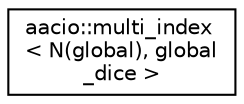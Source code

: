 digraph "Graphical Class Hierarchy"
{
  edge [fontname="Helvetica",fontsize="10",labelfontname="Helvetica",labelfontsize="10"];
  node [fontname="Helvetica",fontsize="10",shape=record];
  rankdir="LR";
  Node0 [label="aacio::multi_index\l\< N(global), global\l_dice \>",height=0.2,width=0.4,color="black", fillcolor="white", style="filled",URL="$classaacio_1_1multi__index.html"];
}

